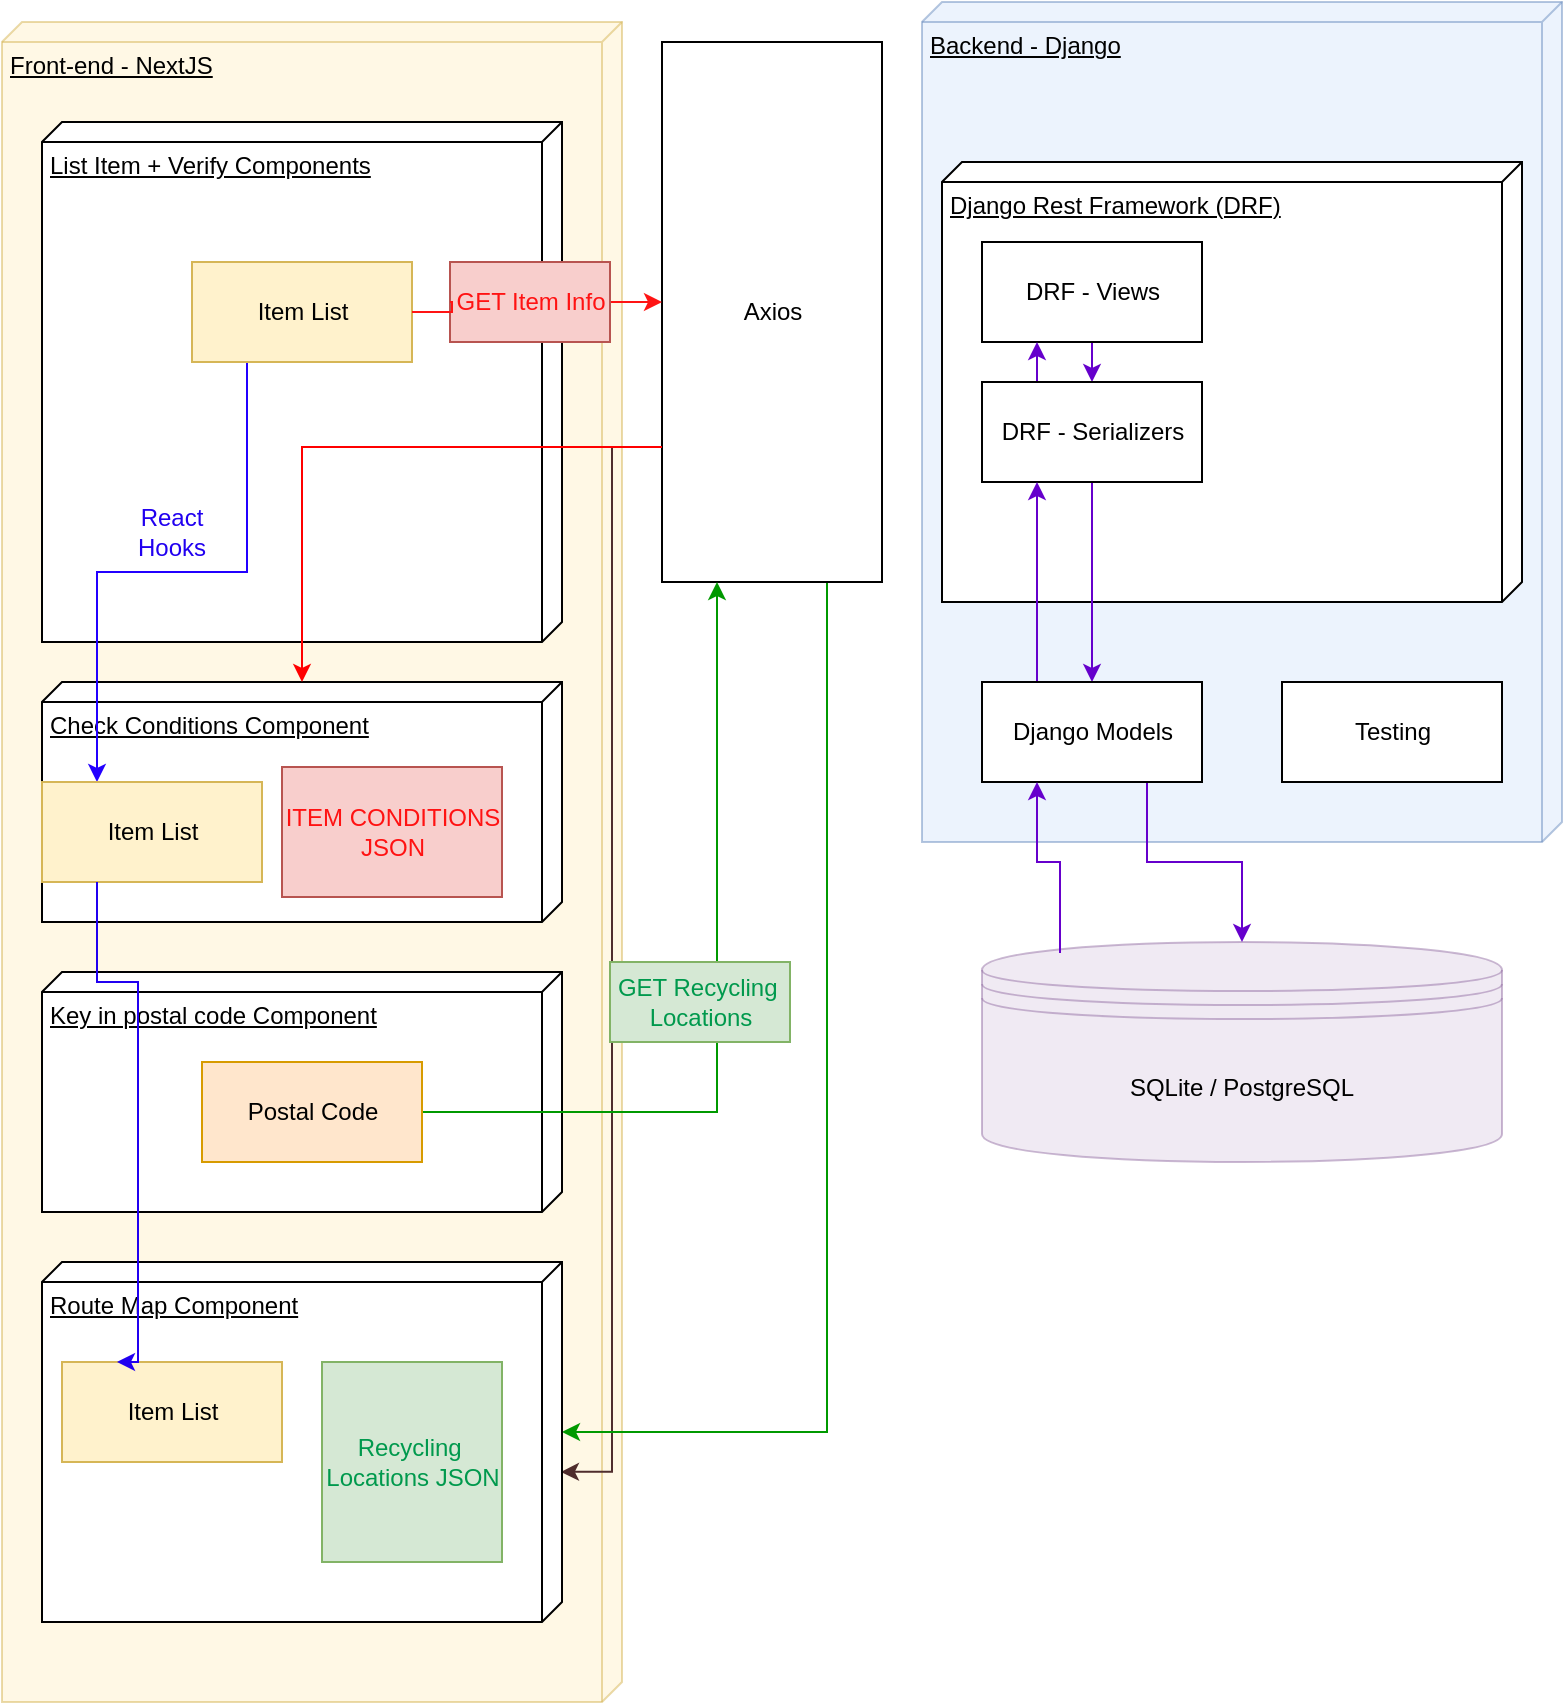 <mxfile version="15.8.6" type="github"><diagram id="UN8kj2lGxj8dMiox4YUM" name="Page-1"><mxGraphModel dx="1545" dy="933" grid="1" gridSize="10" guides="1" tooltips="1" connect="1" arrows="1" fold="1" page="1" pageScale="1" pageWidth="827" pageHeight="1169" math="0" shadow="0"><root><mxCell id="0"/><mxCell id="1" parent="0"/><mxCell id="yHEsx_l_qsuFLtBOlzFq-4" value="SQLite / PostgreSQL" style="shape=datastore;whiteSpace=wrap;html=1;opacity=50;fillColor=#e1d5e7;strokeColor=#9673a6;" parent="1" vertex="1"><mxGeometry x="510" y="510" width="260" height="110" as="geometry"/></mxCell><mxCell id="yHEsx_l_qsuFLtBOlzFq-5" value="Front-end - NextJS" style="verticalAlign=top;align=left;spacingTop=8;spacingLeft=2;spacingRight=12;shape=cube;size=10;direction=south;fontStyle=4;html=1;opacity=50;fillColor=#fff2cc;strokeColor=#d6b656;" parent="1" vertex="1"><mxGeometry x="20" y="50" width="310" height="840" as="geometry"/></mxCell><mxCell id="yHEsx_l_qsuFLtBOlzFq-6" value="Backend - Django" style="verticalAlign=top;align=left;spacingTop=8;spacingLeft=2;spacingRight=12;shape=cube;size=10;direction=south;fontStyle=4;html=1;opacity=50;fillColor=#dae8fc;strokeColor=#6c8ebf;" parent="1" vertex="1"><mxGeometry x="480" y="40" width="320" height="420" as="geometry"/></mxCell><mxCell id="pdtDFg_4RJNTP7vWiM5D-43" style="edgeStyle=orthogonalEdgeStyle;rounded=0;orthogonalLoop=1;jettySize=auto;html=1;exitX=0;exitY=0.75;exitDx=0;exitDy=0;entryX=0.583;entryY=0.002;entryDx=0;entryDy=0;entryPerimeter=0;strokeColor=#4F2D2D;" parent="1" source="pdtDFg_4RJNTP7vWiM5D-4" target="pdtDFg_4RJNTP7vWiM5D-44" edge="1"><mxGeometry relative="1" as="geometry"/></mxCell><mxCell id="pdtDFg_4RJNTP7vWiM5D-47" style="edgeStyle=orthogonalEdgeStyle;rounded=0;orthogonalLoop=1;jettySize=auto;html=1;exitX=0.75;exitY=1;exitDx=0;exitDy=0;entryX=0;entryY=0;entryDx=85;entryDy=0;entryPerimeter=0;strokeColor=#009900;" parent="1" source="pdtDFg_4RJNTP7vWiM5D-4" target="pdtDFg_4RJNTP7vWiM5D-44" edge="1"><mxGeometry relative="1" as="geometry"/></mxCell><mxCell id="pdtDFg_4RJNTP7vWiM5D-4" value="Axios" style="html=1;" parent="1" vertex="1"><mxGeometry x="350" y="60" width="110" height="270" as="geometry"/></mxCell><mxCell id="pdtDFg_4RJNTP7vWiM5D-5" value="Django Rest Framework (DRF)" style="verticalAlign=top;align=left;spacingTop=8;spacingLeft=2;spacingRight=12;shape=cube;size=10;direction=south;fontStyle=4;html=1;" parent="1" vertex="1"><mxGeometry x="490" y="120" width="290" height="220" as="geometry"/></mxCell><mxCell id="pdtDFg_4RJNTP7vWiM5D-25" style="edgeStyle=orthogonalEdgeStyle;rounded=0;orthogonalLoop=1;jettySize=auto;html=1;exitX=0.5;exitY=1;exitDx=0;exitDy=0;entryX=0.5;entryY=0;entryDx=0;entryDy=0;strokeColor=#6600CC;" parent="1" source="pdtDFg_4RJNTP7vWiM5D-6" target="pdtDFg_4RJNTP7vWiM5D-7" edge="1"><mxGeometry relative="1" as="geometry"/></mxCell><mxCell id="pdtDFg_4RJNTP7vWiM5D-6" value="DRF - Views" style="html=1;" parent="1" vertex="1"><mxGeometry x="510" y="160" width="110" height="50" as="geometry"/></mxCell><mxCell id="pdtDFg_4RJNTP7vWiM5D-26" style="edgeStyle=orthogonalEdgeStyle;rounded=0;orthogonalLoop=1;jettySize=auto;html=1;exitX=0.5;exitY=1;exitDx=0;exitDy=0;strokeColor=#6600CC;" parent="1" source="pdtDFg_4RJNTP7vWiM5D-7" target="pdtDFg_4RJNTP7vWiM5D-8" edge="1"><mxGeometry relative="1" as="geometry"/></mxCell><mxCell id="pdtDFg_4RJNTP7vWiM5D-29" style="edgeStyle=orthogonalEdgeStyle;rounded=0;orthogonalLoop=1;jettySize=auto;html=1;exitX=0.25;exitY=0;exitDx=0;exitDy=0;entryX=0.25;entryY=1;entryDx=0;entryDy=0;strokeColor=#6600CC;" parent="1" source="pdtDFg_4RJNTP7vWiM5D-7" target="pdtDFg_4RJNTP7vWiM5D-6" edge="1"><mxGeometry relative="1" as="geometry"/></mxCell><mxCell id="pdtDFg_4RJNTP7vWiM5D-7" value="DRF - Serializers" style="html=1;" parent="1" vertex="1"><mxGeometry x="510" y="230" width="110" height="50" as="geometry"/></mxCell><mxCell id="pdtDFg_4RJNTP7vWiM5D-9" style="edgeStyle=orthogonalEdgeStyle;rounded=0;orthogonalLoop=1;jettySize=auto;html=1;exitX=0.75;exitY=1;exitDx=0;exitDy=0;strokeColor=#6600CC;" parent="1" source="pdtDFg_4RJNTP7vWiM5D-8" target="yHEsx_l_qsuFLtBOlzFq-4" edge="1"><mxGeometry relative="1" as="geometry"/></mxCell><mxCell id="pdtDFg_4RJNTP7vWiM5D-28" style="edgeStyle=orthogonalEdgeStyle;rounded=0;orthogonalLoop=1;jettySize=auto;html=1;exitX=0.25;exitY=0;exitDx=0;exitDy=0;entryX=0.25;entryY=1;entryDx=0;entryDy=0;strokeColor=#6600CC;" parent="1" source="pdtDFg_4RJNTP7vWiM5D-8" target="pdtDFg_4RJNTP7vWiM5D-7" edge="1"><mxGeometry relative="1" as="geometry"/></mxCell><mxCell id="pdtDFg_4RJNTP7vWiM5D-8" value="Django Models" style="html=1;" parent="1" vertex="1"><mxGeometry x="510" y="380" width="110" height="50" as="geometry"/></mxCell><mxCell id="pdtDFg_4RJNTP7vWiM5D-12" value="List Item + Verify Components" style="verticalAlign=top;align=left;spacingTop=8;spacingLeft=2;spacingRight=12;shape=cube;size=10;direction=south;fontStyle=4;html=1;" parent="1" vertex="1"><mxGeometry x="40" y="100" width="260" height="260" as="geometry"/></mxCell><mxCell id="pdtDFg_4RJNTP7vWiM5D-13" value="Testing" style="html=1;" parent="1" vertex="1"><mxGeometry x="660" y="380" width="110" height="50" as="geometry"/></mxCell><mxCell id="pdtDFg_4RJNTP7vWiM5D-15" value="Check Conditions Component" style="verticalAlign=top;align=left;spacingTop=8;spacingLeft=2;spacingRight=12;shape=cube;size=10;direction=south;fontStyle=4;html=1;" parent="1" vertex="1"><mxGeometry x="40" y="380" width="260" height="120" as="geometry"/></mxCell><mxCell id="pdtDFg_4RJNTP7vWiM5D-16" value="Key in postal code Component" style="verticalAlign=top;align=left;spacingTop=8;spacingLeft=2;spacingRight=12;shape=cube;size=10;direction=south;fontStyle=4;html=1;" parent="1" vertex="1"><mxGeometry x="40" y="525" width="260" height="120" as="geometry"/></mxCell><mxCell id="pdtDFg_4RJNTP7vWiM5D-23" style="edgeStyle=orthogonalEdgeStyle;rounded=0;orthogonalLoop=1;jettySize=auto;html=1;strokeColor=#FF1414;startArrow=none;" parent="1" source="pdtDFg_4RJNTP7vWiM5D-49" edge="1"><mxGeometry relative="1" as="geometry"><mxPoint x="350" y="190" as="targetPoint"/></mxGeometry></mxCell><mxCell id="pdtDFg_4RJNTP7vWiM5D-33" style="edgeStyle=orthogonalEdgeStyle;rounded=0;orthogonalLoop=1;jettySize=auto;html=1;exitX=0.25;exitY=1;exitDx=0;exitDy=0;entryX=0.25;entryY=0;entryDx=0;entryDy=0;strokeColor=#2300FF;" parent="1" source="pdtDFg_4RJNTP7vWiM5D-22" target="pdtDFg_4RJNTP7vWiM5D-32" edge="1"><mxGeometry relative="1" as="geometry"/></mxCell><mxCell id="pdtDFg_4RJNTP7vWiM5D-22" value="Item List" style="html=1;fillColor=#fff2cc;strokeColor=#d6b656;" parent="1" vertex="1"><mxGeometry x="115" y="170" width="110" height="50" as="geometry"/></mxCell><mxCell id="pdtDFg_4RJNTP7vWiM5D-27" style="edgeStyle=orthogonalEdgeStyle;rounded=0;orthogonalLoop=1;jettySize=auto;html=1;exitX=0.15;exitY=0.05;exitDx=0;exitDy=0;strokeColor=#6600CC;exitPerimeter=0;entryX=0.25;entryY=1;entryDx=0;entryDy=0;" parent="1" source="yHEsx_l_qsuFLtBOlzFq-4" target="pdtDFg_4RJNTP7vWiM5D-8" edge="1"><mxGeometry relative="1" as="geometry"/></mxCell><mxCell id="pdtDFg_4RJNTP7vWiM5D-31" style="edgeStyle=orthogonalEdgeStyle;rounded=0;orthogonalLoop=1;jettySize=auto;html=1;exitX=0;exitY=0.75;exitDx=0;exitDy=0;strokeColor=#FF0000;" parent="1" source="pdtDFg_4RJNTP7vWiM5D-4" target="pdtDFg_4RJNTP7vWiM5D-15" edge="1"><mxGeometry relative="1" as="geometry"/></mxCell><mxCell id="pdtDFg_4RJNTP7vWiM5D-32" value="Item List" style="html=1;fillColor=#fff2cc;strokeColor=#d6b656;" parent="1" vertex="1"><mxGeometry x="40" y="430" width="110" height="50" as="geometry"/></mxCell><mxCell id="pdtDFg_4RJNTP7vWiM5D-44" value="Route Map Component" style="verticalAlign=top;align=left;spacingTop=8;spacingLeft=2;spacingRight=12;shape=cube;size=10;direction=south;fontStyle=4;html=1;" parent="1" vertex="1"><mxGeometry x="40" y="670" width="260" height="180" as="geometry"/></mxCell><mxCell id="pdtDFg_4RJNTP7vWiM5D-34" value="Item List" style="html=1;fillColor=#fff2cc;strokeColor=#d6b656;" parent="1" vertex="1"><mxGeometry x="50" y="720" width="110" height="50" as="geometry"/></mxCell><mxCell id="pdtDFg_4RJNTP7vWiM5D-35" style="edgeStyle=orthogonalEdgeStyle;rounded=0;orthogonalLoop=1;jettySize=auto;html=1;exitX=0.25;exitY=1;exitDx=0;exitDy=0;entryX=0.25;entryY=0;entryDx=0;entryDy=0;strokeColor=#2100F0;" parent="1" source="pdtDFg_4RJNTP7vWiM5D-32" target="pdtDFg_4RJNTP7vWiM5D-34" edge="1"><mxGeometry relative="1" as="geometry"><Array as="points"><mxPoint x="68" y="530"/><mxPoint x="88" y="530"/></Array></mxGeometry></mxCell><mxCell id="pdtDFg_4RJNTP7vWiM5D-46" style="edgeStyle=orthogonalEdgeStyle;rounded=0;orthogonalLoop=1;jettySize=auto;html=1;exitX=1;exitY=0.5;exitDx=0;exitDy=0;entryX=0.25;entryY=1;entryDx=0;entryDy=0;strokeColor=#009900;" parent="1" source="pdtDFg_4RJNTP7vWiM5D-45" target="pdtDFg_4RJNTP7vWiM5D-4" edge="1"><mxGeometry relative="1" as="geometry"/></mxCell><mxCell id="pdtDFg_4RJNTP7vWiM5D-45" value="Postal Code" style="html=1;fillColor=#ffe6cc;strokeColor=#d79b00;" parent="1" vertex="1"><mxGeometry x="120" y="570" width="110" height="50" as="geometry"/></mxCell><mxCell id="pdtDFg_4RJNTP7vWiM5D-51" value="&lt;font color=&quot;#00994d&quot;&gt;GET Recycling&amp;nbsp;&lt;br&gt;Locations&lt;/font&gt;" style="html=1;fillColor=#d5e8d4;strokeColor=#82b366;" parent="1" vertex="1"><mxGeometry x="324" y="520" width="90" height="40" as="geometry"/></mxCell><mxCell id="pdtDFg_4RJNTP7vWiM5D-49" value="&lt;font color=&quot;#ff1212&quot;&gt;GET Item Info&lt;/font&gt;" style="html=1;fillColor=#f8cecc;strokeColor=#b85450;" parent="1" vertex="1"><mxGeometry x="244" y="170" width="80" height="40" as="geometry"/></mxCell><mxCell id="pdtDFg_4RJNTP7vWiM5D-52" value="" style="edgeStyle=orthogonalEdgeStyle;rounded=0;orthogonalLoop=1;jettySize=auto;html=1;entryX=0;entryY=0.5;entryDx=0;entryDy=0;strokeColor=#FF1414;endArrow=none;" parent="1" source="pdtDFg_4RJNTP7vWiM5D-22" target="pdtDFg_4RJNTP7vWiM5D-49" edge="1"><mxGeometry relative="1" as="geometry"><mxPoint x="225" y="195" as="sourcePoint"/><mxPoint x="350" y="195" as="targetPoint"/></mxGeometry></mxCell><mxCell id="pdtDFg_4RJNTP7vWiM5D-53" value="&lt;font color=&quot;#ff1212&quot;&gt;ITEM CONDITIONS&lt;br&gt;JSON&lt;br&gt;&lt;/font&gt;" style="html=1;fillColor=#f8cecc;strokeColor=#b85450;" parent="1" vertex="1"><mxGeometry x="160" y="422.5" width="110" height="65" as="geometry"/></mxCell><mxCell id="pdtDFg_4RJNTP7vWiM5D-54" value="&lt;font color=&quot;#00994d&quot;&gt;Recycling&amp;nbsp;&lt;br&gt;Locations JSON&lt;/font&gt;" style="html=1;fillColor=#d5e8d4;strokeColor=#82b366;" parent="1" vertex="1"><mxGeometry x="180" y="720" width="90" height="100" as="geometry"/></mxCell><mxCell id="pdtDFg_4RJNTP7vWiM5D-55" value="&lt;font color=&quot;#2100f0&quot;&gt;React Hooks&lt;/font&gt;" style="text;html=1;strokeColor=none;fillColor=none;align=center;verticalAlign=middle;whiteSpace=wrap;rounded=0;fontColor=#00994D;" parent="1" vertex="1"><mxGeometry x="75" y="290" width="60" height="30" as="geometry"/></mxCell></root></mxGraphModel></diagram></mxfile>